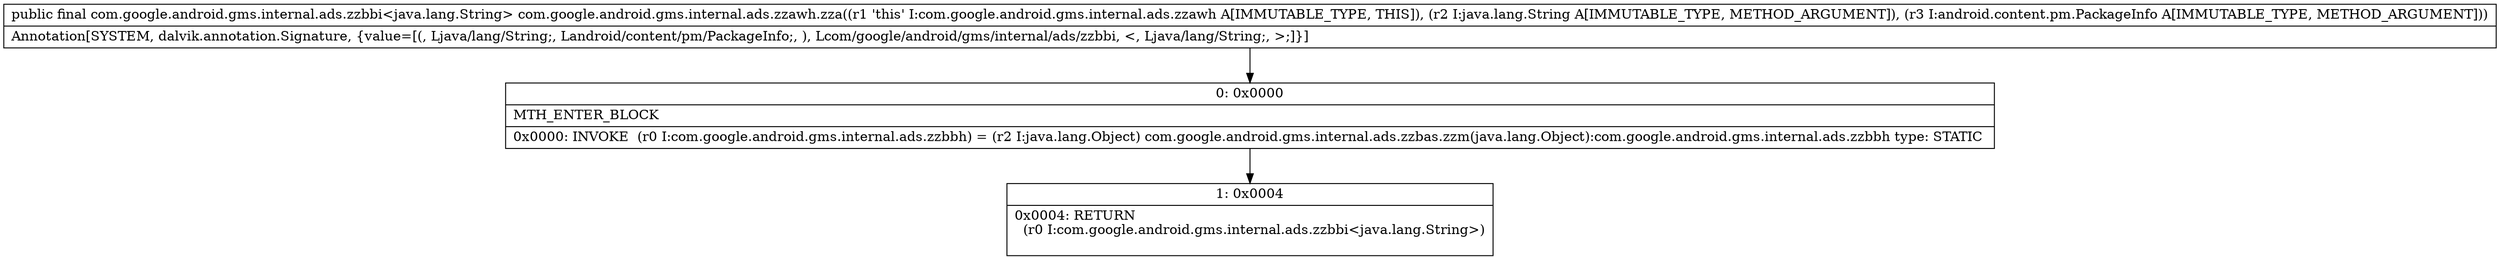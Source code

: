 digraph "CFG forcom.google.android.gms.internal.ads.zzawh.zza(Ljava\/lang\/String;Landroid\/content\/pm\/PackageInfo;)Lcom\/google\/android\/gms\/internal\/ads\/zzbbi;" {
Node_0 [shape=record,label="{0\:\ 0x0000|MTH_ENTER_BLOCK\l|0x0000: INVOKE  (r0 I:com.google.android.gms.internal.ads.zzbbh) = (r2 I:java.lang.Object) com.google.android.gms.internal.ads.zzbas.zzm(java.lang.Object):com.google.android.gms.internal.ads.zzbbh type: STATIC \l}"];
Node_1 [shape=record,label="{1\:\ 0x0004|0x0004: RETURN  \l  (r0 I:com.google.android.gms.internal.ads.zzbbi\<java.lang.String\>)\l \l}"];
MethodNode[shape=record,label="{public final com.google.android.gms.internal.ads.zzbbi\<java.lang.String\> com.google.android.gms.internal.ads.zzawh.zza((r1 'this' I:com.google.android.gms.internal.ads.zzawh A[IMMUTABLE_TYPE, THIS]), (r2 I:java.lang.String A[IMMUTABLE_TYPE, METHOD_ARGUMENT]), (r3 I:android.content.pm.PackageInfo A[IMMUTABLE_TYPE, METHOD_ARGUMENT]))  | Annotation[SYSTEM, dalvik.annotation.Signature, \{value=[(, Ljava\/lang\/String;, Landroid\/content\/pm\/PackageInfo;, ), Lcom\/google\/android\/gms\/internal\/ads\/zzbbi, \<, Ljava\/lang\/String;, \>;]\}]\l}"];
MethodNode -> Node_0;
Node_0 -> Node_1;
}


